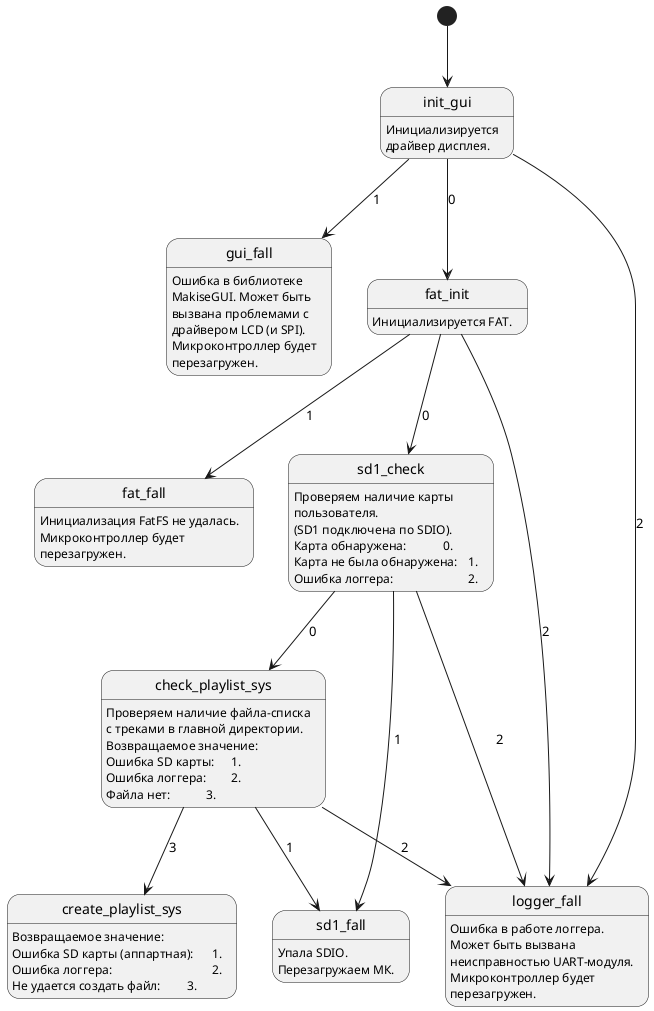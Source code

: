 @startuml

[*] --> start

state "init_gui" as start {
start: Инициализируется 
start: драйвер дисплея.
}

start --> fgui: 1 
start --> fl: 2
state "gui_fall" as fgui {
fgui: Ошибка в библиотеке 
fgui: MakiseGUI. Может быть 
fgui: вызвана проблемами с 
fgui: драйвером LCD (и SPI).
fgui: Микроконтроллер будет 
fgui: перезагружен.
}

state "logger_fall" as fl {
fl: Ошибка в работе логгера.
fl: Может быть вызвана 
fl: неисправностью UART-модуля.
fl: Микроконтроллер будет 
fl: перезагружен.
}

start --> s1: 0

state "fat_init" as s1 {
s1: Инициализируется FAT.
}

s1 --> ffat: 1
s1 --> fl: 2

state "fat_fall" as ffat {
ffat: Инициализация FatFS не удалась. 
ffat: Микроконтроллер будет 
ffat: перезагружен.
}

s1 --> s2: 0

state "sd1_check" as s2 {
s2: Проверяем наличие карты 
s2: пользователя. 
s2: (SD1 подключена по SDIO).
s2: Карта обнаружена:\t\t0.
s2: Карта не была обнаружена:\t1.
s2: Ошибка логгера:\t\t\t2.
}

s2 --> s3: 0
s2 --> fsdio: 1
s2 --> fl: 2

state "check_playlist_sys" as s3 {
s3: Проверяем наличие файла-списка
s3: с треками в главной директории.
s3: Возвращаемое значение:
s3: Ошибка SD карты:\t1.
s3: Ошибка логгера:\t2.
s3: Файла нет:\t\t3.
}

state "sd1_fall" as fsdio {
fsdio: Упала SDIO.
fsdio: Перезагружаем МК.
}

s3 --> fsdio: 1
s3 --> fl: 2
s3 --> s4: 3

state "create_playlist_sys" as s4 {
s4: Возвращаемое значение:
s4: Ошибка SD карты (аппартная):\t1.
s4: Ошибка логгера:\t\t\t\t2.
s4: Не удается создать файл:\t\t3.
}

@enduml